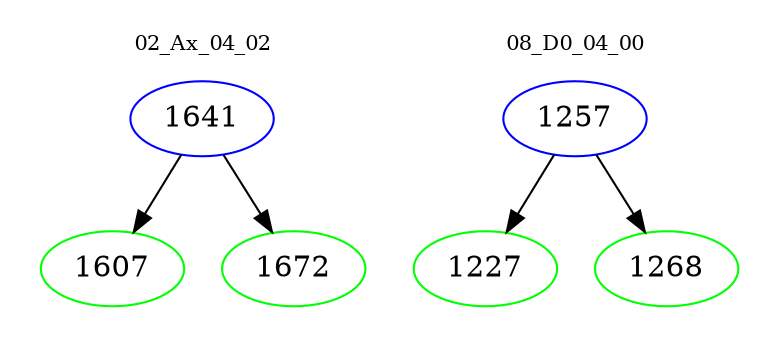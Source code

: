 digraph{
subgraph cluster_0 {
color = white
label = "02_Ax_04_02";
fontsize=10;
T0_1641 [label="1641", color="blue"]
T0_1641 -> T0_1607 [color="black"]
T0_1607 [label="1607", color="green"]
T0_1641 -> T0_1672 [color="black"]
T0_1672 [label="1672", color="green"]
}
subgraph cluster_1 {
color = white
label = "08_D0_04_00";
fontsize=10;
T1_1257 [label="1257", color="blue"]
T1_1257 -> T1_1227 [color="black"]
T1_1227 [label="1227", color="green"]
T1_1257 -> T1_1268 [color="black"]
T1_1268 [label="1268", color="green"]
}
}
